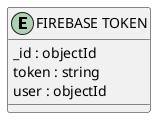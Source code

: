 @startuml FIREBASE_TOKEN_Diagram

entity "FIREBASE TOKEN" as FIREBASE_TOKEN {
  _id : objectId
  token : string
  user : objectId
}

@enduml